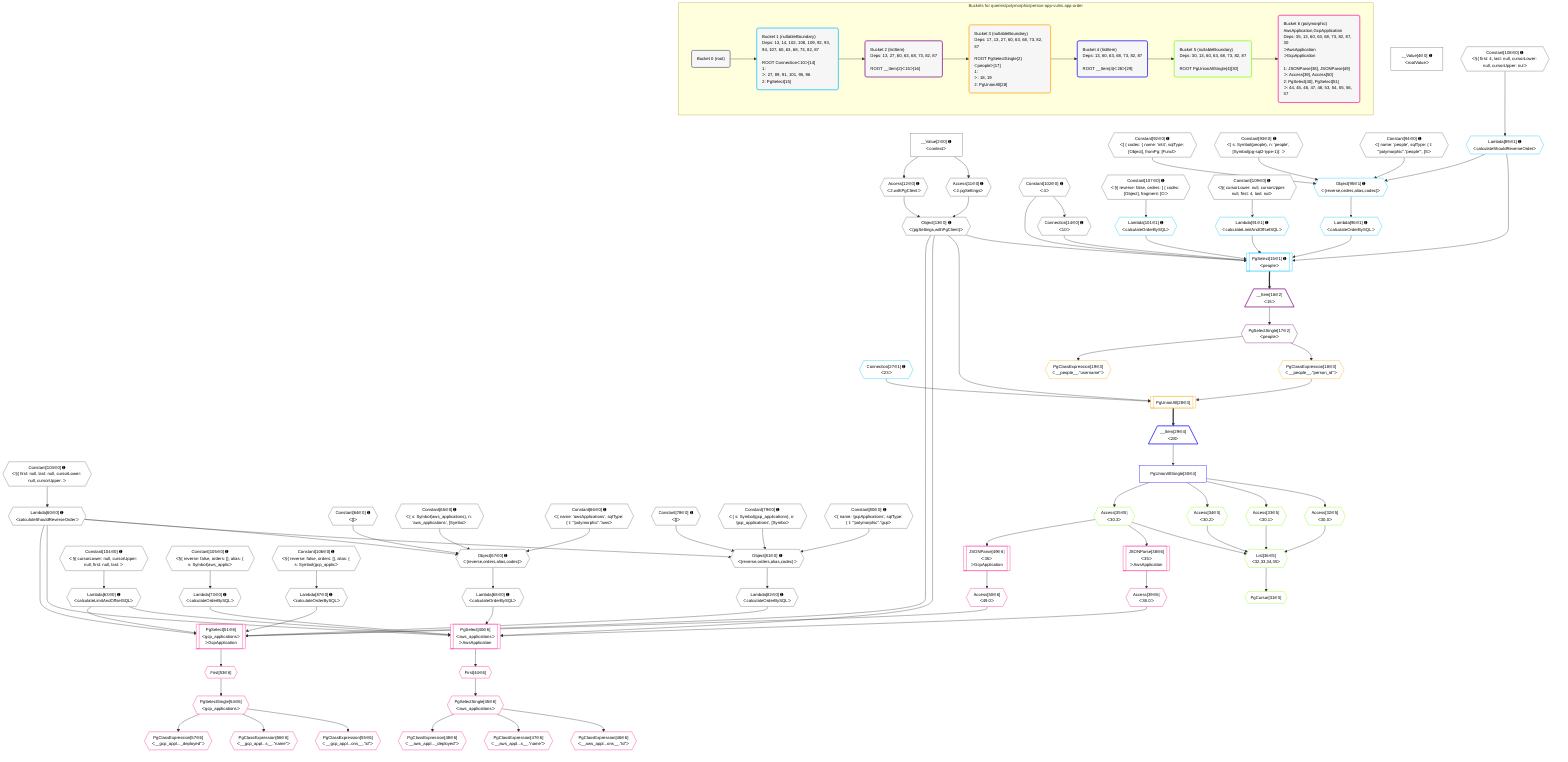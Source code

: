 %%{init: {'themeVariables': { 'fontSize': '12px'}}}%%
graph TD
    classDef path fill:#eee,stroke:#000,color:#000
    classDef plan fill:#fff,stroke-width:1px,color:#000
    classDef itemplan fill:#fff,stroke-width:2px,color:#000
    classDef unbatchedplan fill:#dff,stroke-width:1px,color:#000
    classDef sideeffectplan fill:#fcc,stroke-width:2px,color:#000
    classDef bucket fill:#f6f6f6,color:#000,stroke-width:2px,text-align:left


    %% plan dependencies
    Object67{{"Object[67∈0] ➊<br />ᐸ{reverse,orders,alias,codec}ᐳ"}}:::plan
    Lambda60{{"Lambda[60∈0] ➊<br />ᐸcalculateShouldReverseOrderᐳ"}}:::plan
    Constant64{{"Constant[64∈0] ➊<br />ᐸ[]ᐳ"}}:::plan
    Constant65{{"Constant[65∈0] ➊<br />ᐸ{ s: Symbol(aws_applications), n: 'aws_applications', [Symboᐳ"}}:::plan
    Constant66{{"Constant[66∈0] ➊<br />ᐸ{ name: 'awsApplications', sqlType: { t: '”polymorphic”.”awsᐳ"}}:::plan
    Lambda60 & Constant64 & Constant65 & Constant66 --> Object67
    Object81{{"Object[81∈0] ➊<br />ᐸ{reverse,orders,alias,codec}ᐳ"}}:::plan
    Constant78{{"Constant[78∈0] ➊<br />ᐸ[]ᐳ"}}:::plan
    Constant79{{"Constant[79∈0] ➊<br />ᐸ{ s: Symbol(gcp_applications), n: 'gcp_applications', [Symboᐳ"}}:::plan
    Constant80{{"Constant[80∈0] ➊<br />ᐸ{ name: 'gcpApplications', sqlType: { t: '”polymorphic”.”gcpᐳ"}}:::plan
    Lambda60 & Constant78 & Constant79 & Constant80 --> Object81
    Object13{{"Object[13∈0] ➊<br />ᐸ{pgSettings,withPgClient}ᐳ"}}:::plan
    Access11{{"Access[11∈0] ➊<br />ᐸ2.pgSettingsᐳ"}}:::plan
    Access12{{"Access[12∈0] ➊<br />ᐸ2.withPgClientᐳ"}}:::plan
    Access11 & Access12 --> Object13
    __Value2["__Value[2∈0] ➊<br />ᐸcontextᐳ"]:::plan
    __Value2 --> Access11
    __Value2 --> Access12
    Connection14{{"Connection[14∈0] ➊<br />ᐸ10ᐳ"}}:::plan
    Constant102{{"Constant[102∈0] ➊<br />ᐸ4ᐳ"}}:::plan
    Constant102 --> Connection14
    Constant103{{"Constant[103∈0] ➊<br />ᐸ§{ first: null, last: null, cursorLower: null, cursorUpper: ᐳ"}}:::plan
    Constant103 --> Lambda60
    Lambda63{{"Lambda[63∈0] ➊<br />ᐸcalculateLimitAndOffsetSQLᐳ"}}:::plan
    Constant104{{"Constant[104∈0] ➊<br />ᐸ§{ cursorLower: null, cursorUpper: null, first: null, last: ᐳ"}}:::plan
    Constant104 --> Lambda63
    Lambda68{{"Lambda[68∈0] ➊<br />ᐸcalculateOrderBySQLᐳ"}}:::plan
    Object67 --> Lambda68
    Lambda73{{"Lambda[73∈0] ➊<br />ᐸcalculateOrderBySQLᐳ"}}:::plan
    Constant105{{"Constant[105∈0] ➊<br />ᐸ§{ reverse: false, orders: [], alias: { s: Symbol(aws_applicᐳ"}}:::plan
    Constant105 --> Lambda73
    Lambda82{{"Lambda[82∈0] ➊<br />ᐸcalculateOrderBySQLᐳ"}}:::plan
    Object81 --> Lambda82
    Lambda87{{"Lambda[87∈0] ➊<br />ᐸcalculateOrderBySQLᐳ"}}:::plan
    Constant106{{"Constant[106∈0] ➊<br />ᐸ§{ reverse: false, orders: [], alias: { s: Symbol(gcp_applicᐳ"}}:::plan
    Constant106 --> Lambda87
    __Value4["__Value[4∈0] ➊<br />ᐸrootValueᐳ"]:::plan
    Constant92{{"Constant[92∈0] ➊<br />ᐸ[ { codec: { name: 'int4', sqlType: [Object], fromPg: [Functᐳ"}}:::plan
    Constant93{{"Constant[93∈0] ➊<br />ᐸ{ s: Symbol(people), n: 'people', [Symbol(pg-sql2-type-1)]: ᐳ"}}:::plan
    Constant94{{"Constant[94∈0] ➊<br />ᐸ{ name: 'people', sqlType: { t: '”polymorphic”.”people”', [Sᐳ"}}:::plan
    Constant107{{"Constant[107∈0] ➊<br />ᐸ§{ reverse: false, orders: [ { codec: [Object], fragment: [Oᐳ"}}:::plan
    Constant108{{"Constant[108∈0] ➊<br />ᐸ§{ first: 4, last: null, cursorLower: null, cursorUpper: nulᐳ"}}:::plan
    Constant109{{"Constant[109∈0] ➊<br />ᐸ§{ cursorLower: null, cursorUpper: null, first: 4, last: nulᐳ"}}:::plan
    PgSelect15[["PgSelect[15∈1] ➊<br />ᐸpeopleᐳ"]]:::plan
    Lambda89{{"Lambda[89∈1] ➊<br />ᐸcalculateShouldReverseOrderᐳ"}}:::plan
    Lambda91{{"Lambda[91∈1] ➊<br />ᐸcalculateLimitAndOffsetSQLᐳ"}}:::plan
    Lambda96{{"Lambda[96∈1] ➊<br />ᐸcalculateOrderBySQLᐳ"}}:::plan
    Lambda101{{"Lambda[101∈1] ➊<br />ᐸcalculateOrderBySQLᐳ"}}:::plan
    Object13 & Connection14 & Constant102 & Lambda89 & Lambda91 & Lambda96 & Lambda101 --> PgSelect15
    Object95{{"Object[95∈1] ➊<br />ᐸ{reverse,orders,alias,codec}ᐳ"}}:::plan
    Lambda89 & Constant92 & Constant93 & Constant94 --> Object95
    Constant108 --> Lambda89
    Constant109 --> Lambda91
    Object95 --> Lambda96
    Constant107 --> Lambda101
    Connection27{{"Connection[27∈1] ➊<br />ᐸ23ᐳ"}}:::plan
    __Item16[/"__Item[16∈2]<br />ᐸ15ᐳ"\]:::itemplan
    PgSelect15 ==> __Item16
    PgSelectSingle17{{"PgSelectSingle[17∈2]<br />ᐸpeopleᐳ"}}:::plan
    __Item16 --> PgSelectSingle17
    PgUnionAll28[["PgUnionAll[28∈3]"]]:::plan
    PgClassExpression18{{"PgClassExpression[18∈3]<br />ᐸ__people__.”person_id”ᐳ"}}:::plan
    Object13 & PgClassExpression18 & Connection27 --> PgUnionAll28
    PgSelectSingle17 --> PgClassExpression18
    PgClassExpression19{{"PgClassExpression[19∈3]<br />ᐸ__people__.”username”ᐳ"}}:::plan
    PgSelectSingle17 --> PgClassExpression19
    __Item29[/"__Item[29∈4]<br />ᐸ28ᐳ"\]:::itemplan
    PgUnionAll28 ==> __Item29
    PgUnionAllSingle30["PgUnionAllSingle[30∈4]"]:::plan
    __Item29 --> PgUnionAllSingle30
    List36{{"List[36∈5]<br />ᐸ32,33,34,35ᐳ"}}:::plan
    Access32{{"Access[32∈5]<br />ᐸ30.0ᐳ"}}:::plan
    Access33{{"Access[33∈5]<br />ᐸ30.1ᐳ"}}:::plan
    Access34{{"Access[34∈5]<br />ᐸ30.2ᐳ"}}:::plan
    Access35{{"Access[35∈5]<br />ᐸ30.3ᐳ"}}:::plan
    Access32 & Access33 & Access34 & Access35 --> List36
    PgCursor31{{"PgCursor[31∈5]"}}:::plan
    List36 --> PgCursor31
    PgUnionAllSingle30 --> Access32
    PgUnionAllSingle30 --> Access33
    PgUnionAllSingle30 --> Access34
    PgUnionAllSingle30 --> Access35
    PgSelect40[["PgSelect[40∈6]<br />ᐸaws_applicationsᐳ<br />ᐳAwsApplication"]]:::plan
    Access39{{"Access[39∈6]<br />ᐸ38.0ᐳ"}}:::plan
    Object13 & Access39 & Lambda60 & Lambda63 & Lambda68 & Lambda73 --> PgSelect40
    PgSelect51[["PgSelect[51∈6]<br />ᐸgcp_applicationsᐳ<br />ᐳGcpApplication"]]:::plan
    Access50{{"Access[50∈6]<br />ᐸ49.0ᐳ"}}:::plan
    Object13 & Access50 & Lambda60 & Lambda63 & Lambda82 & Lambda87 --> PgSelect51
    JSONParse38[["JSONParse[38∈6]<br />ᐸ35ᐳ<br />ᐳAwsApplication"]]:::plan
    Access35 --> JSONParse38
    JSONParse38 --> Access39
    First44{{"First[44∈6]"}}:::plan
    PgSelect40 --> First44
    PgSelectSingle45{{"PgSelectSingle[45∈6]<br />ᐸaws_applicationsᐳ"}}:::plan
    First44 --> PgSelectSingle45
    PgClassExpression46{{"PgClassExpression[46∈6]<br />ᐸ__aws_appl...ons__.”id”ᐳ"}}:::plan
    PgSelectSingle45 --> PgClassExpression46
    PgClassExpression47{{"PgClassExpression[47∈6]<br />ᐸ__aws_appl...s__.”name”ᐳ"}}:::plan
    PgSelectSingle45 --> PgClassExpression47
    PgClassExpression48{{"PgClassExpression[48∈6]<br />ᐸ__aws_appl..._deployed”ᐳ"}}:::plan
    PgSelectSingle45 --> PgClassExpression48
    JSONParse49[["JSONParse[49∈6]<br />ᐸ35ᐳ<br />ᐳGcpApplication"]]:::plan
    Access35 --> JSONParse49
    JSONParse49 --> Access50
    First53{{"First[53∈6]"}}:::plan
    PgSelect51 --> First53
    PgSelectSingle54{{"PgSelectSingle[54∈6]<br />ᐸgcp_applicationsᐳ"}}:::plan
    First53 --> PgSelectSingle54
    PgClassExpression55{{"PgClassExpression[55∈6]<br />ᐸ__gcp_appl...ons__.”id”ᐳ"}}:::plan
    PgSelectSingle54 --> PgClassExpression55
    PgClassExpression56{{"PgClassExpression[56∈6]<br />ᐸ__gcp_appl...s__.”name”ᐳ"}}:::plan
    PgSelectSingle54 --> PgClassExpression56
    PgClassExpression57{{"PgClassExpression[57∈6]<br />ᐸ__gcp_appl..._deployed”ᐳ"}}:::plan
    PgSelectSingle54 --> PgClassExpression57

    %% define steps

    subgraph "Buckets for queries/polymorphic/person-app-vulns.app-order"
    Bucket0("Bucket 0 (root)"):::bucket
    classDef bucket0 stroke:#696969
    class Bucket0,__Value2,__Value4,Access11,Access12,Object13,Connection14,Lambda60,Lambda63,Constant64,Constant65,Constant66,Object67,Lambda68,Lambda73,Constant78,Constant79,Constant80,Object81,Lambda82,Lambda87,Constant92,Constant93,Constant94,Constant102,Constant103,Constant104,Constant105,Constant106,Constant107,Constant108,Constant109 bucket0
    Bucket1("Bucket 1 (nullableBoundary)<br />Deps: 13, 14, 102, 108, 109, 92, 93, 94, 107, 60, 63, 68, 73, 82, 87<br /><br />ROOT Connectionᐸ10ᐳ[14]<br />1: <br />ᐳ: 27, 89, 91, 101, 95, 96<br />2: PgSelect[15]"):::bucket
    classDef bucket1 stroke:#00bfff
    class Bucket1,PgSelect15,Connection27,Lambda89,Lambda91,Object95,Lambda96,Lambda101 bucket1
    Bucket2("Bucket 2 (listItem)<br />Deps: 13, 27, 60, 63, 68, 73, 82, 87<br /><br />ROOT __Item{2}ᐸ15ᐳ[16]"):::bucket
    classDef bucket2 stroke:#7f007f
    class Bucket2,__Item16,PgSelectSingle17 bucket2
    Bucket3("Bucket 3 (nullableBoundary)<br />Deps: 17, 13, 27, 60, 63, 68, 73, 82, 87<br /><br />ROOT PgSelectSingle{2}ᐸpeopleᐳ[17]<br />1: <br />ᐳ: 18, 19<br />2: PgUnionAll[28]"):::bucket
    classDef bucket3 stroke:#ffa500
    class Bucket3,PgClassExpression18,PgClassExpression19,PgUnionAll28 bucket3
    Bucket4("Bucket 4 (listItem)<br />Deps: 13, 60, 63, 68, 73, 82, 87<br /><br />ROOT __Item{4}ᐸ28ᐳ[29]"):::bucket
    classDef bucket4 stroke:#0000ff
    class Bucket4,__Item29,PgUnionAllSingle30 bucket4
    Bucket5("Bucket 5 (nullableBoundary)<br />Deps: 30, 13, 60, 63, 68, 73, 82, 87<br /><br />ROOT PgUnionAllSingle{4}[30]"):::bucket
    classDef bucket5 stroke:#7fff00
    class Bucket5,PgCursor31,Access32,Access33,Access34,Access35,List36 bucket5
    Bucket6("Bucket 6 (polymorphic)<br />AwsApplication,GcpApplication<br />Deps: 35, 13, 60, 63, 68, 73, 82, 87, 30<br />ᐳAwsApplication<br />ᐳGcpApplication<br /><br />1: JSONParse[38], JSONParse[49]<br />ᐳ: Access[39], Access[50]<br />2: PgSelect[40], PgSelect[51]<br />ᐳ: 44, 45, 46, 47, 48, 53, 54, 55, 56, 57"):::bucket
    classDef bucket6 stroke:#ff1493
    class Bucket6,JSONParse38,Access39,PgSelect40,First44,PgSelectSingle45,PgClassExpression46,PgClassExpression47,PgClassExpression48,JSONParse49,Access50,PgSelect51,First53,PgSelectSingle54,PgClassExpression55,PgClassExpression56,PgClassExpression57 bucket6
    Bucket0 --> Bucket1
    Bucket1 --> Bucket2
    Bucket2 --> Bucket3
    Bucket3 --> Bucket4
    Bucket4 --> Bucket5
    Bucket5 --> Bucket6
    end